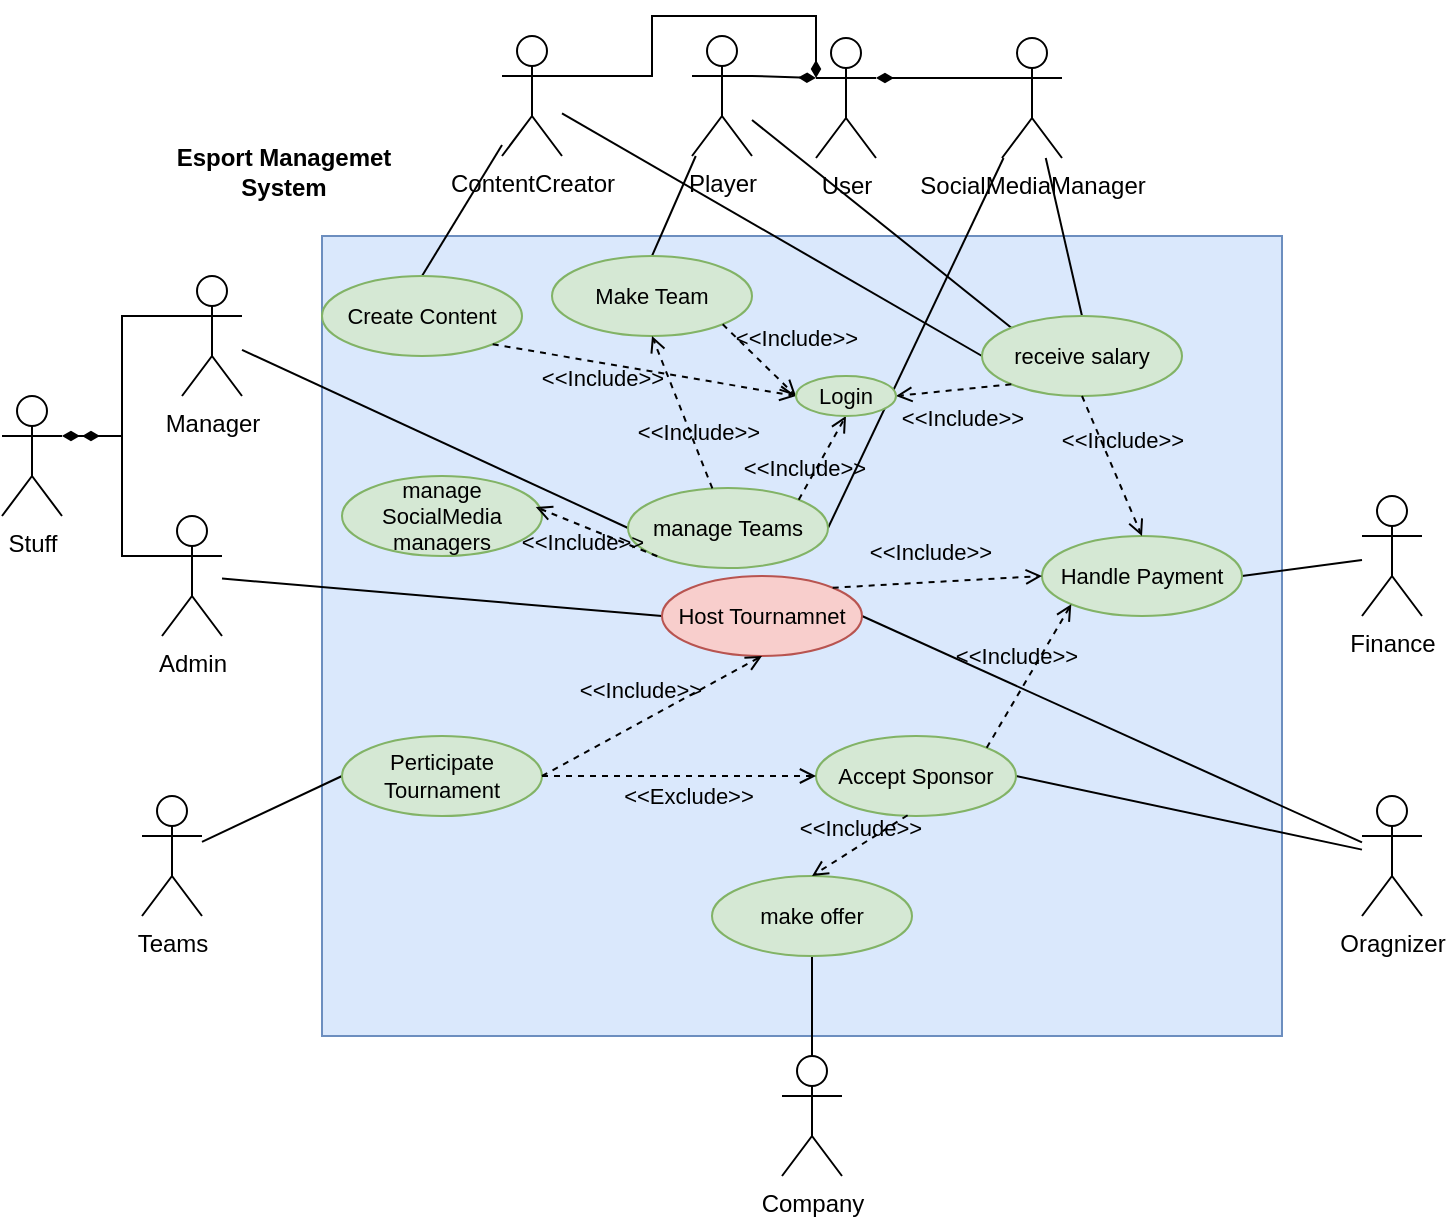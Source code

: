 <mxfile version="21.6.1" type="device" pages="2">
  <diagram name="Usecase" id="soYgZAD_qnOKSM2W1Pp1">
    <mxGraphModel dx="989" dy="610" grid="1" gridSize="10" guides="1" tooltips="1" connect="1" arrows="1" fold="1" page="1" pageScale="1" pageWidth="1900" pageHeight="1920" math="0" shadow="0">
      <root>
        <mxCell id="0" />
        <mxCell id="1" parent="0" />
        <mxCell id="vgEwxyoYL3BPUIXT6Yd2-20" value="" style="group;movable=0;resizable=0;rotatable=0;deletable=0;editable=0;locked=1;connectable=0;" vertex="1" connectable="0" parent="1">
          <mxGeometry x="250" y="160" width="480" height="400" as="geometry" />
        </mxCell>
        <mxCell id="vgEwxyoYL3BPUIXT6Yd2-18" value="" style="rounded=0;whiteSpace=wrap;html=1;fillColor=#dae8fc;strokeColor=#6c8ebf;" vertex="1" parent="vgEwxyoYL3BPUIXT6Yd2-20">
          <mxGeometry width="480" height="400" as="geometry" />
        </mxCell>
        <mxCell id="vgEwxyoYL3BPUIXT6Yd2-19" value="&lt;b&gt;Esport Managemet System&lt;/b&gt;" style="text;html=1;strokeColor=none;fillColor=none;align=center;verticalAlign=middle;whiteSpace=wrap;rounded=0;" vertex="1" parent="vgEwxyoYL3BPUIXT6Yd2-20">
          <mxGeometry x="-89" y="-47" width="140" height="30" as="geometry" />
        </mxCell>
        <mxCell id="vgEwxyoYL3BPUIXT6Yd2-23" style="rounded=0;orthogonalLoop=1;jettySize=auto;html=1;exitX=0;exitY=0.333;exitDx=0;exitDy=0;exitPerimeter=0;endArrow=diamondThin;endFill=1;edgeStyle=elbowEdgeStyle;" edge="1" parent="1" source="vgEwxyoYL3BPUIXT6Yd2-1">
          <mxGeometry relative="1" as="geometry">
            <mxPoint x="130" y="260" as="targetPoint" />
            <Array as="points" />
          </mxGeometry>
        </mxCell>
        <mxCell id="vgEwxyoYL3BPUIXT6Yd2-54" style="edgeStyle=none;shape=connector;rounded=0;orthogonalLoop=1;jettySize=auto;html=1;entryX=0;entryY=0.5;entryDx=0;entryDy=0;labelBackgroundColor=default;strokeColor=default;fontFamily=Helvetica;fontSize=11;fontColor=default;endArrow=none;endFill=0;" edge="1" parent="1" source="vgEwxyoYL3BPUIXT6Yd2-1" target="vgEwxyoYL3BPUIXT6Yd2-53">
          <mxGeometry relative="1" as="geometry">
            <mxPoint x="210" y="340" as="sourcePoint" />
          </mxGeometry>
        </mxCell>
        <mxCell id="vgEwxyoYL3BPUIXT6Yd2-1" value="Admin&lt;br&gt;" style="shape=umlActor;verticalLabelPosition=bottom;verticalAlign=top;html=1;outlineConnect=0;" vertex="1" parent="1">
          <mxGeometry x="170" y="300" width="30" height="60" as="geometry" />
        </mxCell>
        <mxCell id="vgEwxyoYL3BPUIXT6Yd2-24" style="rounded=0;orthogonalLoop=1;jettySize=auto;html=1;exitX=0;exitY=0.333;exitDx=0;exitDy=0;exitPerimeter=0;endArrow=diamondThin;endFill=1;edgeStyle=elbowEdgeStyle;entryX=1;entryY=0.333;entryDx=0;entryDy=0;entryPerimeter=0;" edge="1" parent="1" source="vgEwxyoYL3BPUIXT6Yd2-4" target="vgEwxyoYL3BPUIXT6Yd2-21">
          <mxGeometry relative="1" as="geometry">
            <mxPoint x="160" y="110" as="targetPoint" />
          </mxGeometry>
        </mxCell>
        <mxCell id="vgEwxyoYL3BPUIXT6Yd2-44" style="shape=connector;rounded=0;orthogonalLoop=1;jettySize=auto;html=1;entryX=0;entryY=0.5;entryDx=0;entryDy=0;labelBackgroundColor=default;strokeColor=default;fontFamily=Helvetica;fontSize=11;fontColor=default;endArrow=none;endFill=0;" edge="1" parent="1" source="vgEwxyoYL3BPUIXT6Yd2-4" target="vgEwxyoYL3BPUIXT6Yd2-43">
          <mxGeometry relative="1" as="geometry" />
        </mxCell>
        <mxCell id="vgEwxyoYL3BPUIXT6Yd2-4" value="Manager" style="shape=umlActor;verticalLabelPosition=bottom;verticalAlign=top;html=1;outlineConnect=0;" vertex="1" parent="1">
          <mxGeometry x="180" y="180" width="30" height="60" as="geometry" />
        </mxCell>
        <mxCell id="vgEwxyoYL3BPUIXT6Yd2-68" style="edgeStyle=none;shape=connector;rounded=0;orthogonalLoop=1;jettySize=auto;html=1;entryX=1;entryY=0.5;entryDx=0;entryDy=0;labelBackgroundColor=default;strokeColor=default;fontFamily=Helvetica;fontSize=11;fontColor=default;endArrow=none;endFill=0;" edge="1" parent="1" source="vgEwxyoYL3BPUIXT6Yd2-6" target="vgEwxyoYL3BPUIXT6Yd2-67">
          <mxGeometry relative="1" as="geometry" />
        </mxCell>
        <mxCell id="vgEwxyoYL3BPUIXT6Yd2-6" value="Finance" style="shape=umlActor;verticalLabelPosition=bottom;verticalAlign=top;html=1;outlineConnect=0;" vertex="1" parent="1">
          <mxGeometry x="770" y="290" width="30" height="60" as="geometry" />
        </mxCell>
        <mxCell id="vgEwxyoYL3BPUIXT6Yd2-55" style="edgeStyle=none;shape=connector;rounded=0;orthogonalLoop=1;jettySize=auto;html=1;entryX=1;entryY=0.5;entryDx=0;entryDy=0;labelBackgroundColor=default;strokeColor=default;fontFamily=Helvetica;fontSize=11;fontColor=default;endArrow=none;endFill=0;" edge="1" parent="1" source="vgEwxyoYL3BPUIXT6Yd2-9" target="vgEwxyoYL3BPUIXT6Yd2-53">
          <mxGeometry relative="1" as="geometry" />
        </mxCell>
        <mxCell id="vgEwxyoYL3BPUIXT6Yd2-9" value="Oragnizer" style="shape=umlActor;verticalLabelPosition=bottom;verticalAlign=top;html=1;outlineConnect=0;" vertex="1" parent="1">
          <mxGeometry x="770" y="440" width="30" height="60" as="geometry" />
        </mxCell>
        <mxCell id="vgEwxyoYL3BPUIXT6Yd2-61" style="edgeStyle=none;shape=connector;rounded=0;orthogonalLoop=1;jettySize=auto;html=1;entryX=0.5;entryY=1;entryDx=0;entryDy=0;labelBackgroundColor=default;strokeColor=default;fontFamily=Helvetica;fontSize=11;fontColor=default;endArrow=none;endFill=0;" edge="1" parent="1" source="vgEwxyoYL3BPUIXT6Yd2-11" target="vgEwxyoYL3BPUIXT6Yd2-40">
          <mxGeometry relative="1" as="geometry" />
        </mxCell>
        <mxCell id="vgEwxyoYL3BPUIXT6Yd2-11" value="Company" style="shape=umlActor;verticalLabelPosition=bottom;verticalAlign=top;html=1;outlineConnect=0;" vertex="1" parent="1">
          <mxGeometry x="480" y="570" width="30" height="60" as="geometry" />
        </mxCell>
        <mxCell id="vgEwxyoYL3BPUIXT6Yd2-52" style="edgeStyle=none;shape=connector;rounded=0;orthogonalLoop=1;jettySize=auto;html=1;entryX=0;entryY=0.5;entryDx=0;entryDy=0;labelBackgroundColor=default;strokeColor=default;fontFamily=Helvetica;fontSize=11;fontColor=default;endArrow=none;endFill=0;" edge="1" parent="1" source="vgEwxyoYL3BPUIXT6Yd2-12" target="vgEwxyoYL3BPUIXT6Yd2-38">
          <mxGeometry relative="1" as="geometry" />
        </mxCell>
        <mxCell id="vgEwxyoYL3BPUIXT6Yd2-12" value="Teams" style="shape=umlActor;verticalLabelPosition=bottom;verticalAlign=top;html=1;outlineConnect=0;" vertex="1" parent="1">
          <mxGeometry x="160" y="440" width="30" height="60" as="geometry" />
        </mxCell>
        <mxCell id="vgEwxyoYL3BPUIXT6Yd2-33" style="edgeStyle=orthogonalEdgeStyle;shape=connector;rounded=0;orthogonalLoop=1;jettySize=auto;html=1;exitX=1;exitY=0.333;exitDx=0;exitDy=0;exitPerimeter=0;entryX=0;entryY=0.333;entryDx=0;entryDy=0;entryPerimeter=0;labelBackgroundColor=default;strokeColor=default;fontFamily=Helvetica;fontSize=11;fontColor=default;endArrow=diamondThin;endFill=1;" edge="1" parent="1" target="vgEwxyoYL3BPUIXT6Yd2-26">
          <mxGeometry relative="1" as="geometry">
            <mxPoint x="365" y="80" as="sourcePoint" />
            <mxPoint x="492" y="-20" as="targetPoint" />
            <Array as="points">
              <mxPoint x="415" y="80" />
              <mxPoint x="415" y="50" />
              <mxPoint x="497" y="50" />
            </Array>
          </mxGeometry>
        </mxCell>
        <mxCell id="vgEwxyoYL3BPUIXT6Yd2-47" style="edgeStyle=none;shape=connector;rounded=0;orthogonalLoop=1;jettySize=auto;html=1;entryX=0.5;entryY=0;entryDx=0;entryDy=0;labelBackgroundColor=default;strokeColor=default;fontFamily=Helvetica;fontSize=11;fontColor=default;endArrow=none;endFill=0;" edge="1" parent="1" source="vgEwxyoYL3BPUIXT6Yd2-15" target="vgEwxyoYL3BPUIXT6Yd2-41">
          <mxGeometry relative="1" as="geometry" />
        </mxCell>
        <mxCell id="vgEwxyoYL3BPUIXT6Yd2-74" style="edgeStyle=none;shape=connector;rounded=0;orthogonalLoop=1;jettySize=auto;html=1;entryX=0;entryY=0.5;entryDx=0;entryDy=0;labelBackgroundColor=default;strokeColor=default;fontFamily=Helvetica;fontSize=11;fontColor=default;endArrow=none;endFill=0;" edge="1" parent="1" source="vgEwxyoYL3BPUIXT6Yd2-15" target="vgEwxyoYL3BPUIXT6Yd2-71">
          <mxGeometry relative="1" as="geometry" />
        </mxCell>
        <mxCell id="vgEwxyoYL3BPUIXT6Yd2-15" value="ContentCreator" style="shape=umlActor;verticalLabelPosition=bottom;verticalAlign=top;html=1;outlineConnect=0;" vertex="1" parent="1">
          <mxGeometry x="340" y="60" width="30" height="60" as="geometry" />
        </mxCell>
        <mxCell id="vgEwxyoYL3BPUIXT6Yd2-32" style="edgeStyle=orthogonalEdgeStyle;shape=connector;rounded=0;orthogonalLoop=1;jettySize=auto;html=1;exitX=0;exitY=0.333;exitDx=0;exitDy=0;exitPerimeter=0;entryX=1;entryY=0.333;entryDx=0;entryDy=0;entryPerimeter=0;labelBackgroundColor=default;strokeColor=default;fontFamily=Helvetica;fontSize=11;fontColor=default;endArrow=diamondThin;endFill=1;" edge="1" parent="1" source="vgEwxyoYL3BPUIXT6Yd2-17" target="vgEwxyoYL3BPUIXT6Yd2-26">
          <mxGeometry relative="1" as="geometry" />
        </mxCell>
        <mxCell id="vgEwxyoYL3BPUIXT6Yd2-72" style="edgeStyle=none;shape=connector;rounded=0;orthogonalLoop=1;jettySize=auto;html=1;entryX=0.5;entryY=0;entryDx=0;entryDy=0;labelBackgroundColor=default;strokeColor=default;fontFamily=Helvetica;fontSize=11;fontColor=default;endArrow=none;endFill=0;" edge="1" parent="1" source="vgEwxyoYL3BPUIXT6Yd2-17" target="vgEwxyoYL3BPUIXT6Yd2-71">
          <mxGeometry relative="1" as="geometry" />
        </mxCell>
        <mxCell id="vgEwxyoYL3BPUIXT6Yd2-17" value="SocialMediaManager" style="shape=umlActor;verticalLabelPosition=bottom;verticalAlign=top;html=1;outlineConnect=0;" vertex="1" parent="1">
          <mxGeometry x="590" y="61" width="30" height="60" as="geometry" />
        </mxCell>
        <mxCell id="vgEwxyoYL3BPUIXT6Yd2-21" value="Stuff" style="shape=umlActor;verticalLabelPosition=bottom;verticalAlign=top;html=1;outlineConnect=0;" vertex="1" parent="1">
          <mxGeometry x="90" y="240" width="30" height="60" as="geometry" />
        </mxCell>
        <mxCell id="vgEwxyoYL3BPUIXT6Yd2-46" style="edgeStyle=none;shape=connector;rounded=0;orthogonalLoop=1;jettySize=auto;html=1;exitX=1;exitY=0.333;exitDx=0;exitDy=0;exitPerimeter=0;entryX=0;entryY=0.333;entryDx=0;entryDy=0;entryPerimeter=0;labelBackgroundColor=default;strokeColor=default;fontFamily=Helvetica;fontSize=11;fontColor=default;endArrow=diamondThin;endFill=1;" edge="1" parent="1" source="vgEwxyoYL3BPUIXT6Yd2-25" target="vgEwxyoYL3BPUIXT6Yd2-26">
          <mxGeometry relative="1" as="geometry" />
        </mxCell>
        <mxCell id="vgEwxyoYL3BPUIXT6Yd2-49" style="edgeStyle=none;shape=connector;rounded=0;orthogonalLoop=1;jettySize=auto;html=1;entryX=0.5;entryY=0;entryDx=0;entryDy=0;labelBackgroundColor=default;strokeColor=default;fontFamily=Helvetica;fontSize=11;fontColor=default;endArrow=none;endFill=0;" edge="1" parent="1" source="vgEwxyoYL3BPUIXT6Yd2-25" target="vgEwxyoYL3BPUIXT6Yd2-37">
          <mxGeometry relative="1" as="geometry" />
        </mxCell>
        <mxCell id="vgEwxyoYL3BPUIXT6Yd2-73" style="edgeStyle=none;shape=connector;rounded=0;orthogonalLoop=1;jettySize=auto;html=1;entryX=0;entryY=0;entryDx=0;entryDy=0;labelBackgroundColor=default;strokeColor=default;fontFamily=Helvetica;fontSize=11;fontColor=default;endArrow=none;endFill=0;" edge="1" parent="1" source="vgEwxyoYL3BPUIXT6Yd2-25" target="vgEwxyoYL3BPUIXT6Yd2-71">
          <mxGeometry relative="1" as="geometry" />
        </mxCell>
        <mxCell id="vgEwxyoYL3BPUIXT6Yd2-25" value="Player" style="shape=umlActor;verticalLabelPosition=bottom;verticalAlign=top;html=1;outlineConnect=0;" vertex="1" parent="1">
          <mxGeometry x="435" y="60" width="30" height="60" as="geometry" />
        </mxCell>
        <mxCell id="vgEwxyoYL3BPUIXT6Yd2-26" value="User" style="shape=umlActor;verticalLabelPosition=bottom;verticalAlign=top;html=1;outlineConnect=0;" vertex="1" parent="1">
          <mxGeometry x="497" y="61" width="30" height="60" as="geometry" />
        </mxCell>
        <mxCell id="vgEwxyoYL3BPUIXT6Yd2-37" value="Make Team" style="ellipse;whiteSpace=wrap;html=1;fontFamily=Helvetica;fontSize=11;fillColor=#d5e8d4;strokeColor=#82b366;" vertex="1" parent="1">
          <mxGeometry x="365" y="170" width="100" height="40" as="geometry" />
        </mxCell>
        <mxCell id="vgEwxyoYL3BPUIXT6Yd2-38" value="Perticipate Tournament" style="ellipse;whiteSpace=wrap;html=1;fontFamily=Helvetica;fontSize=11;fillColor=#d5e8d4;strokeColor=#82b366;" vertex="1" parent="1">
          <mxGeometry x="260" y="410" width="100" height="40" as="geometry" />
        </mxCell>
        <mxCell id="vgEwxyoYL3BPUIXT6Yd2-60" style="edgeStyle=none;shape=connector;rounded=0;orthogonalLoop=1;jettySize=auto;html=1;exitX=1;exitY=0.5;exitDx=0;exitDy=0;labelBackgroundColor=default;strokeColor=default;fontFamily=Helvetica;fontSize=11;fontColor=default;endArrow=none;endFill=0;" edge="1" parent="1" source="vgEwxyoYL3BPUIXT6Yd2-39" target="vgEwxyoYL3BPUIXT6Yd2-9">
          <mxGeometry relative="1" as="geometry">
            <mxPoint x="770.0" y="470" as="targetPoint" />
            <mxPoint x="597.0" y="440" as="sourcePoint" />
          </mxGeometry>
        </mxCell>
        <mxCell id="vgEwxyoYL3BPUIXT6Yd2-39" value="Accept Sponsor" style="ellipse;whiteSpace=wrap;html=1;fontFamily=Helvetica;fontSize=11;fillColor=#d5e8d4;strokeColor=#82b366;" vertex="1" parent="1">
          <mxGeometry x="497" y="410" width="100" height="40" as="geometry" />
        </mxCell>
        <mxCell id="vgEwxyoYL3BPUIXT6Yd2-40" value="make offer" style="ellipse;whiteSpace=wrap;html=1;fontFamily=Helvetica;fontSize=11;fillColor=#d5e8d4;strokeColor=#82b366;" vertex="1" parent="1">
          <mxGeometry x="445" y="480" width="100" height="40" as="geometry" />
        </mxCell>
        <mxCell id="vgEwxyoYL3BPUIXT6Yd2-64" style="edgeStyle=none;shape=connector;rounded=0;orthogonalLoop=1;jettySize=auto;html=1;exitX=1;exitY=0.5;exitDx=0;exitDy=0;labelBackgroundColor=default;strokeColor=default;fontFamily=Helvetica;fontSize=11;fontColor=default;endArrow=none;endFill=0;" edge="1" parent="1" source="vgEwxyoYL3BPUIXT6Yd2-43" target="vgEwxyoYL3BPUIXT6Yd2-17">
          <mxGeometry relative="1" as="geometry" />
        </mxCell>
        <mxCell id="vgEwxyoYL3BPUIXT6Yd2-43" value="manage Teams" style="ellipse;whiteSpace=wrap;html=1;fontFamily=Helvetica;fontSize=11;fillColor=#d5e8d4;strokeColor=#82b366;" vertex="1" parent="1">
          <mxGeometry x="403" y="286" width="100" height="40" as="geometry" />
        </mxCell>
        <mxCell id="vgEwxyoYL3BPUIXT6Yd2-41" value="Create Content" style="ellipse;whiteSpace=wrap;html=1;fontFamily=Helvetica;fontSize=11;fillColor=#d5e8d4;strokeColor=#82b366;" vertex="1" parent="1">
          <mxGeometry x="250" y="180" width="100" height="40" as="geometry" />
        </mxCell>
        <mxCell id="vgEwxyoYL3BPUIXT6Yd2-50" value="&amp;lt;&amp;lt;Include&amp;gt;&amp;gt;" style="endArrow=open;html=1;rounded=0;align=center;verticalAlign=bottom;dashed=1;endFill=0;labelBackgroundColor=none;strokeColor=default;fontFamily=Helvetica;fontSize=11;fontColor=default;shape=connector;entryX=0.5;entryY=1;entryDx=0;entryDy=0;" edge="1" parent="1" source="vgEwxyoYL3BPUIXT6Yd2-43" target="vgEwxyoYL3BPUIXT6Yd2-37">
          <mxGeometry x="-0.5" relative="1" as="geometry">
            <mxPoint x="410" y="310" as="sourcePoint" />
            <mxPoint x="570" y="310" as="targetPoint" />
            <mxPoint as="offset" />
          </mxGeometry>
        </mxCell>
        <mxCell id="vgEwxyoYL3BPUIXT6Yd2-53" value="Host Tournamnet" style="ellipse;whiteSpace=wrap;html=1;fontFamily=Helvetica;fontSize=11;fillColor=#f8cecc;strokeColor=#b85450;" vertex="1" parent="1">
          <mxGeometry x="420" y="330" width="100" height="40" as="geometry" />
        </mxCell>
        <mxCell id="vgEwxyoYL3BPUIXT6Yd2-56" value="&amp;lt;&amp;lt;Include&amp;gt;&amp;gt;" style="endArrow=open;html=1;rounded=0;align=center;verticalAlign=bottom;dashed=1;endFill=0;labelBackgroundColor=none;strokeColor=default;fontFamily=Helvetica;fontSize=11;fontColor=default;shape=connector;exitX=1;exitY=0.5;exitDx=0;exitDy=0;entryX=0.5;entryY=1;entryDx=0;entryDy=0;" edge="1" parent="1" source="vgEwxyoYL3BPUIXT6Yd2-38" target="vgEwxyoYL3BPUIXT6Yd2-53">
          <mxGeometry x="-0.051" y="6" relative="1" as="geometry">
            <mxPoint x="430" y="470" as="sourcePoint" />
            <mxPoint x="510" y="400" as="targetPoint" />
            <mxPoint as="offset" />
          </mxGeometry>
        </mxCell>
        <mxCell id="vgEwxyoYL3BPUIXT6Yd2-58" value="&amp;lt;&amp;lt;Exclude&amp;gt;&amp;gt;" style="endArrow=open;html=1;rounded=0;align=center;verticalAlign=bottom;dashed=1;endFill=0;labelBackgroundColor=none;strokeColor=default;fontFamily=Helvetica;fontSize=11;fontColor=default;shape=connector;exitX=1;exitY=0.5;exitDx=0;exitDy=0;entryX=0;entryY=0.5;entryDx=0;entryDy=0;" edge="1" parent="1" source="vgEwxyoYL3BPUIXT6Yd2-38" target="vgEwxyoYL3BPUIXT6Yd2-39">
          <mxGeometry x="0.056" y="-19" relative="1" as="geometry">
            <mxPoint x="370" y="460" as="sourcePoint" />
            <mxPoint x="470" y="410" as="targetPoint" />
            <mxPoint as="offset" />
          </mxGeometry>
        </mxCell>
        <mxCell id="vgEwxyoYL3BPUIXT6Yd2-63" value="&amp;lt;&amp;lt;Include&amp;gt;&amp;gt;" style="endArrow=open;html=1;rounded=0;align=center;verticalAlign=bottom;dashed=1;endFill=0;labelBackgroundColor=none;strokeColor=default;fontFamily=Helvetica;fontSize=11;fontColor=default;shape=connector;exitX=0.458;exitY=0.991;exitDx=0;exitDy=0;entryX=0.5;entryY=0;entryDx=0;entryDy=0;exitPerimeter=0;" edge="1" parent="1" source="vgEwxyoYL3BPUIXT6Yd2-39" target="vgEwxyoYL3BPUIXT6Yd2-40">
          <mxGeometry x="0.009" relative="1" as="geometry">
            <mxPoint x="479.77" y="474" as="sourcePoint" />
            <mxPoint x="574.77" y="450" as="targetPoint" />
            <mxPoint as="offset" />
          </mxGeometry>
        </mxCell>
        <mxCell id="vgEwxyoYL3BPUIXT6Yd2-65" value="manage SocialMedia managers" style="ellipse;whiteSpace=wrap;html=1;fontFamily=Helvetica;fontSize=11;fillColor=#d5e8d4;strokeColor=#82b366;" vertex="1" parent="1">
          <mxGeometry x="260" y="280" width="100" height="40" as="geometry" />
        </mxCell>
        <mxCell id="vgEwxyoYL3BPUIXT6Yd2-66" value="&amp;lt;&amp;lt;Include&amp;gt;&amp;gt;" style="endArrow=open;html=1;rounded=0;align=center;verticalAlign=bottom;dashed=1;endFill=0;labelBackgroundColor=none;strokeColor=default;fontFamily=Helvetica;fontSize=11;fontColor=default;shape=connector;entryX=0.969;entryY=0.388;entryDx=0;entryDy=0;entryPerimeter=0;exitX=0;exitY=1;exitDx=0;exitDy=0;" edge="1" parent="1" source="vgEwxyoYL3BPUIXT6Yd2-43" target="vgEwxyoYL3BPUIXT6Yd2-65">
          <mxGeometry x="0.053" y="16" relative="1" as="geometry">
            <mxPoint x="560" y="280" as="sourcePoint" />
            <mxPoint x="560" y="240" as="targetPoint" />
            <mxPoint as="offset" />
          </mxGeometry>
        </mxCell>
        <mxCell id="vgEwxyoYL3BPUIXT6Yd2-67" value="Handle Payment" style="ellipse;whiteSpace=wrap;html=1;fontFamily=Helvetica;fontSize=11;fillColor=#d5e8d4;strokeColor=#82b366;" vertex="1" parent="1">
          <mxGeometry x="610" y="310" width="100" height="40" as="geometry" />
        </mxCell>
        <mxCell id="vgEwxyoYL3BPUIXT6Yd2-69" value="&amp;lt;&amp;lt;Include&amp;gt;&amp;gt;" style="endArrow=open;html=1;rounded=0;align=center;verticalAlign=bottom;dashed=1;endFill=0;labelBackgroundColor=none;strokeColor=default;fontFamily=Helvetica;fontSize=11;fontColor=default;shape=connector;exitX=1;exitY=0;exitDx=0;exitDy=0;entryX=0;entryY=0.5;entryDx=0;entryDy=0;" edge="1" parent="1" source="vgEwxyoYL3BPUIXT6Yd2-53" target="vgEwxyoYL3BPUIXT6Yd2-67">
          <mxGeometry x="-0.051" y="6" relative="1" as="geometry">
            <mxPoint x="520" y="330" as="sourcePoint" />
            <mxPoint x="670" y="300" as="targetPoint" />
            <mxPoint as="offset" />
          </mxGeometry>
        </mxCell>
        <mxCell id="vgEwxyoYL3BPUIXT6Yd2-70" value="&amp;lt;&amp;lt;Include&amp;gt;&amp;gt;" style="endArrow=open;html=1;rounded=0;align=center;verticalAlign=bottom;dashed=1;endFill=0;labelBackgroundColor=none;strokeColor=default;fontFamily=Helvetica;fontSize=11;fontColor=default;shape=connector;exitX=1;exitY=0;exitDx=0;exitDy=0;entryX=0;entryY=1;entryDx=0;entryDy=0;" edge="1" parent="1" source="vgEwxyoYL3BPUIXT6Yd2-39" target="vgEwxyoYL3BPUIXT6Yd2-67">
          <mxGeometry x="-0.051" y="6" relative="1" as="geometry">
            <mxPoint x="569.77" y="368.1" as="sourcePoint" />
            <mxPoint x="654.77" y="292.1" as="targetPoint" />
            <mxPoint as="offset" />
          </mxGeometry>
        </mxCell>
        <mxCell id="vgEwxyoYL3BPUIXT6Yd2-71" value="receive salary" style="ellipse;whiteSpace=wrap;html=1;fontFamily=Helvetica;fontSize=11;fillColor=#d5e8d4;strokeColor=#82b366;" vertex="1" parent="1">
          <mxGeometry x="580" y="200" width="100" height="40" as="geometry" />
        </mxCell>
        <mxCell id="vgEwxyoYL3BPUIXT6Yd2-75" value="&amp;lt;&amp;lt;Include&amp;gt;&amp;gt;" style="endArrow=open;html=1;rounded=0;align=center;verticalAlign=bottom;dashed=1;endFill=0;labelBackgroundColor=none;strokeColor=default;fontFamily=Helvetica;fontSize=11;fontColor=default;shape=connector;exitX=0.5;exitY=1;exitDx=0;exitDy=0;entryX=0.5;entryY=0;entryDx=0;entryDy=0;" edge="1" parent="1" source="vgEwxyoYL3BPUIXT6Yd2-71" target="vgEwxyoYL3BPUIXT6Yd2-67">
          <mxGeometry x="-0.051" y="6" relative="1" as="geometry">
            <mxPoint x="535" y="286" as="sourcePoint" />
            <mxPoint x="620" y="210" as="targetPoint" />
            <mxPoint as="offset" />
          </mxGeometry>
        </mxCell>
        <mxCell id="vgEwxyoYL3BPUIXT6Yd2-76" value="&amp;lt;&amp;lt;Include&amp;gt;&amp;gt;" style="endArrow=open;html=1;rounded=0;align=center;verticalAlign=bottom;dashed=1;endFill=0;labelBackgroundColor=none;strokeColor=default;fontFamily=Helvetica;fontSize=11;fontColor=default;shape=connector;exitX=1;exitY=1;exitDx=0;exitDy=0;entryX=0;entryY=0.5;entryDx=0;entryDy=0;" edge="1" parent="1" source="vgEwxyoYL3BPUIXT6Yd2-41" target="vgEwxyoYL3BPUIXT6Yd2-34">
          <mxGeometry x="-0.242" y="-16" relative="1" as="geometry">
            <mxPoint x="850" y="290" as="sourcePoint" />
            <mxPoint x="840" y="330" as="targetPoint" />
            <mxPoint as="offset" />
          </mxGeometry>
        </mxCell>
        <mxCell id="vgEwxyoYL3BPUIXT6Yd2-77" value="&amp;lt;&amp;lt;Include&amp;gt;&amp;gt;" style="endArrow=open;html=1;rounded=0;align=center;verticalAlign=bottom;dashed=1;endFill=0;labelBackgroundColor=none;strokeColor=default;fontFamily=Helvetica;fontSize=11;fontColor=default;shape=connector;exitX=1;exitY=1;exitDx=0;exitDy=0;entryX=0;entryY=0.5;entryDx=0;entryDy=0;" edge="1" parent="1" source="vgEwxyoYL3BPUIXT6Yd2-37" target="vgEwxyoYL3BPUIXT6Yd2-34">
          <mxGeometry x="0.456" y="14" relative="1" as="geometry">
            <mxPoint x="850" y="300" as="sourcePoint" />
            <mxPoint x="840" y="340" as="targetPoint" />
            <mxPoint as="offset" />
          </mxGeometry>
        </mxCell>
        <mxCell id="vgEwxyoYL3BPUIXT6Yd2-79" value="&amp;lt;&amp;lt;Include&amp;gt;&amp;gt;" style="endArrow=open;html=1;rounded=0;align=center;verticalAlign=bottom;dashed=1;endFill=0;labelBackgroundColor=none;strokeColor=default;fontFamily=Helvetica;fontSize=11;fontColor=default;shape=connector;exitX=1;exitY=0;exitDx=0;exitDy=0;entryX=0.5;entryY=1;entryDx=0;entryDy=0;" edge="1" parent="1" source="vgEwxyoYL3BPUIXT6Yd2-43" target="vgEwxyoYL3BPUIXT6Yd2-34">
          <mxGeometry x="-0.687" y="1" relative="1" as="geometry">
            <mxPoint x="493.38" y="254" as="sourcePoint" />
            <mxPoint x="530.38" y="290" as="targetPoint" />
            <mxPoint as="offset" />
          </mxGeometry>
        </mxCell>
        <mxCell id="vgEwxyoYL3BPUIXT6Yd2-80" value="&amp;lt;&amp;lt;Include&amp;gt;&amp;gt;" style="endArrow=open;html=1;rounded=0;align=center;verticalAlign=bottom;dashed=1;endFill=0;labelBackgroundColor=none;strokeColor=default;fontFamily=Helvetica;fontSize=11;fontColor=default;shape=connector;exitX=0;exitY=1;exitDx=0;exitDy=0;entryX=1;entryY=0.5;entryDx=0;entryDy=0;" edge="1" parent="1" source="vgEwxyoYL3BPUIXT6Yd2-71" target="vgEwxyoYL3BPUIXT6Yd2-34">
          <mxGeometry x="-0.062" y="23" relative="1" as="geometry">
            <mxPoint x="569.77" y="286" as="sourcePoint" />
            <mxPoint x="576.77" y="250" as="targetPoint" />
            <mxPoint as="offset" />
          </mxGeometry>
        </mxCell>
        <mxCell id="vgEwxyoYL3BPUIXT6Yd2-34" value="Login" style="ellipse;whiteSpace=wrap;html=1;fontFamily=Helvetica;fontSize=11;fillColor=#d5e8d4;strokeColor=#82b366;" vertex="1" parent="1">
          <mxGeometry x="487" y="230" width="50" height="20" as="geometry" />
        </mxCell>
      </root>
    </mxGraphModel>
  </diagram>
  <diagram id="LCm5-VEPI5EHvVQU6VOL" name="Activity-Host">
    <mxGraphModel dx="1195" dy="737" grid="1" gridSize="10" guides="1" tooltips="1" connect="1" arrows="1" fold="1" page="1" pageScale="1" pageWidth="1900" pageHeight="1920" math="0" shadow="0">
      <root>
        <mxCell id="0" />
        <mxCell id="1" parent="0" />
        <mxCell id="Xey0vtTrbjJEbhx51ovU-10" value="Activity-Host-Tournament" style="swimlane;html=1;childLayout=stackLayout;resizeParent=1;resizeParentMax=0;startSize=20;whiteSpace=wrap;fontFamily=Helvetica;fontSize=11;fontColor=default;" vertex="1" parent="1">
          <mxGeometry x="460" y="320" width="870" height="660" as="geometry" />
        </mxCell>
        <mxCell id="Xey0vtTrbjJEbhx51ovU-11" value="Player" style="swimlane;html=1;startSize=20;fontFamily=Helvetica;fontSize=11;fontColor=default;" vertex="1" parent="Xey0vtTrbjJEbhx51ovU-10">
          <mxGeometry y="20" width="280" height="640" as="geometry" />
        </mxCell>
        <mxCell id="Xey0vtTrbjJEbhx51ovU-19" value="" style="edgeStyle=none;shape=connector;rounded=0;orthogonalLoop=1;jettySize=auto;html=1;labelBackgroundColor=default;strokeColor=default;fontFamily=Helvetica;fontSize=11;fontColor=default;endArrow=classic;endFill=1;" edge="1" parent="Xey0vtTrbjJEbhx51ovU-11" source="Xey0vtTrbjJEbhx51ovU-17" target="Xey0vtTrbjJEbhx51ovU-18">
          <mxGeometry relative="1" as="geometry" />
        </mxCell>
        <mxCell id="Xey0vtTrbjJEbhx51ovU-17" value="" style="ellipse;fillColor=strokeColor;html=1;fontFamily=Helvetica;fontSize=11;fontColor=default;" vertex="1" parent="Xey0vtTrbjJEbhx51ovU-11">
          <mxGeometry x="52.5" y="30" width="20" height="20" as="geometry" />
        </mxCell>
        <mxCell id="Xey0vtTrbjJEbhx51ovU-23" style="edgeStyle=orthogonalEdgeStyle;shape=connector;rounded=0;orthogonalLoop=1;jettySize=auto;html=1;exitX=1;exitY=0.5;exitDx=0;exitDy=0;entryX=0.5;entryY=0;entryDx=0;entryDy=0;labelBackgroundColor=default;strokeColor=default;fontFamily=Helvetica;fontSize=11;fontColor=default;endArrow=classic;endFill=1;" edge="1" parent="Xey0vtTrbjJEbhx51ovU-11" source="Xey0vtTrbjJEbhx51ovU-18" target="Xey0vtTrbjJEbhx51ovU-21">
          <mxGeometry relative="1" as="geometry">
            <Array as="points">
              <mxPoint x="175" y="85" />
              <mxPoint x="175" y="100" />
              <mxPoint x="125" y="100" />
            </Array>
          </mxGeometry>
        </mxCell>
        <mxCell id="Xey0vtTrbjJEbhx51ovU-24" value="No Account" style="edgeLabel;html=1;align=center;verticalAlign=middle;resizable=0;points=[];fontSize=11;fontFamily=Helvetica;fontColor=default;" vertex="1" connectable="0" parent="Xey0vtTrbjJEbhx51ovU-23">
          <mxGeometry x="-0.279" relative="1" as="geometry">
            <mxPoint as="offset" />
          </mxGeometry>
        </mxCell>
        <mxCell id="Xey0vtTrbjJEbhx51ovU-18" value="Login" style="html=1;align=center;verticalAlign=top;rounded=1;absoluteArcSize=1;arcSize=10;dashed=0;whiteSpace=wrap;fontFamily=Helvetica;fontSize=11;fontColor=default;" vertex="1" parent="Xey0vtTrbjJEbhx51ovU-11">
          <mxGeometry x="15" y="70" width="95" height="30" as="geometry" />
        </mxCell>
        <mxCell id="Xey0vtTrbjJEbhx51ovU-20" value="Looking For Team" style="html=1;align=center;verticalAlign=top;rounded=1;absoluteArcSize=1;arcSize=10;dashed=0;whiteSpace=wrap;fontFamily=Helvetica;fontSize=11;fontColor=default;" vertex="1" parent="Xey0vtTrbjJEbhx51ovU-11">
          <mxGeometry x="15" y="160" width="85" height="40" as="geometry" />
        </mxCell>
        <mxCell id="Xey0vtTrbjJEbhx51ovU-40" style="edgeStyle=orthogonalEdgeStyle;shape=connector;rounded=0;orthogonalLoop=1;jettySize=auto;html=1;exitX=0;exitY=0.5;exitDx=0;exitDy=0;entryX=0.5;entryY=0;entryDx=0;entryDy=0;labelBackgroundColor=default;strokeColor=default;fontFamily=Helvetica;fontSize=11;fontColor=default;endArrow=classic;endFill=1;" edge="1" parent="Xey0vtTrbjJEbhx51ovU-11" source="Xey0vtTrbjJEbhx51ovU-21" target="Xey0vtTrbjJEbhx51ovU-20">
          <mxGeometry relative="1" as="geometry" />
        </mxCell>
        <mxCell id="Xey0vtTrbjJEbhx51ovU-41" style="edgeStyle=orthogonalEdgeStyle;shape=connector;rounded=0;orthogonalLoop=1;jettySize=auto;html=1;exitX=1;exitY=0.5;exitDx=0;exitDy=0;entryX=0.5;entryY=1;entryDx=0;entryDy=0;labelBackgroundColor=default;strokeColor=default;fontFamily=Helvetica;fontSize=11;fontColor=default;endArrow=classic;endFill=1;" edge="1" parent="Xey0vtTrbjJEbhx51ovU-11" source="Xey0vtTrbjJEbhx51ovU-21" target="Xey0vtTrbjJEbhx51ovU-37">
          <mxGeometry relative="1" as="geometry" />
        </mxCell>
        <mxCell id="Xey0vtTrbjJEbhx51ovU-21" value="" style="rhombus;fontFamily=Helvetica;fontSize=11;fontColor=default;" vertex="1" parent="Xey0vtTrbjJEbhx51ovU-11">
          <mxGeometry x="110" y="115" width="30" height="30" as="geometry" />
        </mxCell>
        <mxCell id="Xey0vtTrbjJEbhx51ovU-39" style="edgeStyle=orthogonalEdgeStyle;shape=connector;rounded=0;orthogonalLoop=1;jettySize=auto;html=1;entryX=0.75;entryY=0;entryDx=0;entryDy=0;labelBackgroundColor=default;strokeColor=default;fontFamily=Helvetica;fontSize=11;fontColor=default;endArrow=classic;endFill=1;exitX=0.5;exitY=0;exitDx=0;exitDy=0;" edge="1" parent="Xey0vtTrbjJEbhx51ovU-11" source="Xey0vtTrbjJEbhx51ovU-37" target="Xey0vtTrbjJEbhx51ovU-18">
          <mxGeometry relative="1" as="geometry" />
        </mxCell>
        <mxCell id="Xey0vtTrbjJEbhx51ovU-37" value="Register" style="html=1;align=center;verticalAlign=top;rounded=1;absoluteArcSize=1;arcSize=10;dashed=0;whiteSpace=wrap;fontFamily=Helvetica;fontSize=11;fontColor=default;" vertex="1" parent="Xey0vtTrbjJEbhx51ovU-11">
          <mxGeometry x="195" y="80" width="75" height="30" as="geometry" />
        </mxCell>
        <mxCell id="Xey0vtTrbjJEbhx51ovU-50" value="Preaper for&lt;br&gt;Tournament" style="html=1;align=center;verticalAlign=top;rounded=1;absoluteArcSize=1;arcSize=10;dashed=0;whiteSpace=wrap;fontFamily=Helvetica;fontSize=11;fontColor=default;" vertex="1" parent="Xey0vtTrbjJEbhx51ovU-11">
          <mxGeometry x="25" y="338.5" width="85" height="40" as="geometry" />
        </mxCell>
        <mxCell id="Xey0vtTrbjJEbhx51ovU-12" value="Team" style="swimlane;html=1;startSize=20;fontFamily=Helvetica;fontSize=11;fontColor=default;" vertex="1" parent="Xey0vtTrbjJEbhx51ovU-10">
          <mxGeometry x="280" y="20" width="260" height="640" as="geometry" />
        </mxCell>
        <mxCell id="Xey0vtTrbjJEbhx51ovU-63" style="edgeStyle=orthogonalEdgeStyle;shape=connector;rounded=0;orthogonalLoop=1;jettySize=auto;html=1;exitX=0.5;exitY=1;exitDx=0;exitDy=0;entryX=-0.043;entryY=0.483;entryDx=0;entryDy=0;entryPerimeter=0;labelBackgroundColor=default;strokeColor=default;fontFamily=Helvetica;fontSize=11;fontColor=default;endArrow=classic;endFill=1;" edge="1" parent="Xey0vtTrbjJEbhx51ovU-12" source="Xey0vtTrbjJEbhx51ovU-42" target="Xey0vtTrbjJEbhx51ovU-60">
          <mxGeometry relative="1" as="geometry" />
        </mxCell>
        <mxCell id="Xey0vtTrbjJEbhx51ovU-42" value="Accepted By a Team" style="html=1;align=center;verticalAlign=top;rounded=1;absoluteArcSize=1;arcSize=10;dashed=0;whiteSpace=wrap;fontFamily=Helvetica;fontSize=11;fontColor=default;" vertex="1" parent="Xey0vtTrbjJEbhx51ovU-12">
          <mxGeometry x="90" y="160" width="102.5" height="32" as="geometry" />
        </mxCell>
        <mxCell id="Xey0vtTrbjJEbhx51ovU-72" style="edgeStyle=orthogonalEdgeStyle;shape=connector;rounded=0;orthogonalLoop=1;jettySize=auto;html=1;exitX=0.5;exitY=1;exitDx=0;exitDy=0;entryX=-0.483;entryY=0.06;entryDx=0;entryDy=0;entryPerimeter=0;labelBackgroundColor=default;strokeColor=default;fontFamily=Helvetica;fontSize=11;fontColor=default;endArrow=classic;endFill=1;" edge="1" parent="Xey0vtTrbjJEbhx51ovU-12" source="Xey0vtTrbjJEbhx51ovU-44" target="Xey0vtTrbjJEbhx51ovU-68">
          <mxGeometry relative="1" as="geometry" />
        </mxCell>
        <mxCell id="Xey0vtTrbjJEbhx51ovU-44" value="Look For&amp;nbsp;&lt;br style=&quot;border-color: var(--border-color);&quot;&gt;Sponsor" style="html=1;align=center;verticalAlign=top;rounded=1;absoluteArcSize=1;arcSize=10;dashed=0;whiteSpace=wrap;fontFamily=Helvetica;fontSize=11;fontColor=default;" vertex="1" parent="Xey0vtTrbjJEbhx51ovU-12">
          <mxGeometry x="142.5" y="270" width="102.5" height="40" as="geometry" />
        </mxCell>
        <mxCell id="Xey0vtTrbjJEbhx51ovU-64" style="edgeStyle=orthogonalEdgeStyle;shape=connector;rounded=0;orthogonalLoop=1;jettySize=auto;html=1;entryX=0.5;entryY=0;entryDx=0;entryDy=0;labelBackgroundColor=default;strokeColor=default;fontFamily=Helvetica;fontSize=11;fontColor=default;endArrow=classic;endFill=1;" edge="1" parent="Xey0vtTrbjJEbhx51ovU-12" source="Xey0vtTrbjJEbhx51ovU-60" target="Xey0vtTrbjJEbhx51ovU-44">
          <mxGeometry relative="1" as="geometry" />
        </mxCell>
        <mxCell id="Xey0vtTrbjJEbhx51ovU-66" style="edgeStyle=orthogonalEdgeStyle;shape=connector;rounded=0;orthogonalLoop=1;jettySize=auto;html=1;entryX=0.5;entryY=0;entryDx=0;entryDy=0;labelBackgroundColor=default;strokeColor=default;fontFamily=Helvetica;fontSize=11;fontColor=default;endArrow=classic;endFill=1;" edge="1" parent="Xey0vtTrbjJEbhx51ovU-12" source="Xey0vtTrbjJEbhx51ovU-60" target="Xey0vtTrbjJEbhx51ovU-65">
          <mxGeometry relative="1" as="geometry" />
        </mxCell>
        <mxCell id="Xey0vtTrbjJEbhx51ovU-60" value="" style="html=1;points=[];perimeter=orthogonalPerimeter;fillColor=strokeColor;fontFamily=Helvetica;fontSize=11;fontColor=default;rotation=90;" vertex="1" parent="Xey0vtTrbjJEbhx51ovU-12">
          <mxGeometry x="137.5" y="147.5" width="5" height="145" as="geometry" />
        </mxCell>
        <mxCell id="Xey0vtTrbjJEbhx51ovU-70" style="edgeStyle=orthogonalEdgeStyle;shape=connector;rounded=0;orthogonalLoop=1;jettySize=auto;html=1;exitX=0.5;exitY=1;exitDx=0;exitDy=0;entryX=-0.621;entryY=0.921;entryDx=0;entryDy=0;entryPerimeter=0;labelBackgroundColor=default;strokeColor=default;fontFamily=Helvetica;fontSize=11;fontColor=default;endArrow=classic;endFill=1;" edge="1" parent="Xey0vtTrbjJEbhx51ovU-12" source="Xey0vtTrbjJEbhx51ovU-65" target="Xey0vtTrbjJEbhx51ovU-68">
          <mxGeometry relative="1" as="geometry" />
        </mxCell>
        <mxCell id="Xey0vtTrbjJEbhx51ovU-65" value="Sign Up for Tournament" style="html=1;align=center;verticalAlign=top;rounded=1;absoluteArcSize=1;arcSize=10;dashed=0;whiteSpace=wrap;fontFamily=Helvetica;fontSize=11;fontColor=default;" vertex="1" parent="Xey0vtTrbjJEbhx51ovU-12">
          <mxGeometry x="20" y="270" width="102.5" height="40" as="geometry" />
        </mxCell>
        <mxCell id="Xey0vtTrbjJEbhx51ovU-68" value="" style="html=1;points=[];perimeter=orthogonalPerimeter;fillColor=strokeColor;fontFamily=Helvetica;fontSize=11;fontColor=default;rotation=90;" vertex="1" parent="Xey0vtTrbjJEbhx51ovU-12">
          <mxGeometry x="127.5" y="270" width="5" height="145" as="geometry" />
        </mxCell>
        <mxCell id="Xey0vtTrbjJEbhx51ovU-83" style="edgeStyle=orthogonalEdgeStyle;shape=connector;rounded=0;orthogonalLoop=1;jettySize=auto;html=1;exitX=0.5;exitY=1;exitDx=0;exitDy=0;entryX=0.5;entryY=0;entryDx=0;entryDy=0;labelBackgroundColor=default;strokeColor=default;fontFamily=Helvetica;fontSize=11;fontColor=default;endArrow=classic;endFill=1;" edge="1" parent="Xey0vtTrbjJEbhx51ovU-12" source="Xey0vtTrbjJEbhx51ovU-77" target="Xey0vtTrbjJEbhx51ovU-82">
          <mxGeometry relative="1" as="geometry" />
        </mxCell>
        <mxCell id="Xey0vtTrbjJEbhx51ovU-77" value="Perticipate" style="html=1;align=center;verticalAlign=top;rounded=1;absoluteArcSize=1;arcSize=10;dashed=0;whiteSpace=wrap;fontFamily=Helvetica;fontSize=11;fontColor=default;" vertex="1" parent="Xey0vtTrbjJEbhx51ovU-12">
          <mxGeometry x="78.75" y="370" width="102.5" height="30" as="geometry" />
        </mxCell>
        <mxCell id="Xey0vtTrbjJEbhx51ovU-94" style="edgeStyle=orthogonalEdgeStyle;shape=connector;rounded=0;orthogonalLoop=1;jettySize=auto;html=1;entryX=0.5;entryY=0;entryDx=0;entryDy=0;labelBackgroundColor=default;strokeColor=default;fontFamily=Helvetica;fontSize=11;fontColor=default;endArrow=classic;endFill=1;" edge="1" parent="Xey0vtTrbjJEbhx51ovU-12" source="Xey0vtTrbjJEbhx51ovU-82" target="Xey0vtTrbjJEbhx51ovU-93">
          <mxGeometry relative="1" as="geometry" />
        </mxCell>
        <mxCell id="Xey0vtTrbjJEbhx51ovU-95" value="LOSE" style="edgeLabel;html=1;align=center;verticalAlign=middle;resizable=0;points=[];fontSize=11;fontFamily=Helvetica;fontColor=default;" vertex="1" connectable="0" parent="Xey0vtTrbjJEbhx51ovU-94">
          <mxGeometry x="0.424" relative="1" as="geometry">
            <mxPoint y="-6" as="offset" />
          </mxGeometry>
        </mxCell>
        <mxCell id="Xey0vtTrbjJEbhx51ovU-82" value="" style="rhombus;fontFamily=Helvetica;fontSize=11;fontColor=default;" vertex="1" parent="Xey0vtTrbjJEbhx51ovU-12">
          <mxGeometry x="115" y="435" width="30" height="30" as="geometry" />
        </mxCell>
        <mxCell id="Xey0vtTrbjJEbhx51ovU-93" value="Runner Up" style="html=1;align=center;verticalAlign=top;rounded=1;absoluteArcSize=1;arcSize=10;dashed=0;whiteSpace=wrap;fontFamily=Helvetica;fontSize=11;fontColor=default;" vertex="1" parent="Xey0vtTrbjJEbhx51ovU-12">
          <mxGeometry x="78.75" y="499" width="102.5" height="30" as="geometry" />
        </mxCell>
        <mxCell id="Xey0vtTrbjJEbhx51ovU-13" value="Oranizer" style="swimlane;html=1;startSize=20;fontFamily=Helvetica;fontSize=11;fontColor=default;" vertex="1" parent="Xey0vtTrbjJEbhx51ovU-10">
          <mxGeometry x="540" y="20" width="190" height="640" as="geometry" />
        </mxCell>
        <mxCell id="Xey0vtTrbjJEbhx51ovU-48" value="Host Tournament" style="html=1;align=center;verticalAlign=top;rounded=1;absoluteArcSize=1;arcSize=10;dashed=0;whiteSpace=wrap;fontFamily=Helvetica;fontSize=11;fontColor=default;" vertex="1" parent="Xey0vtTrbjJEbhx51ovU-13">
          <mxGeometry x="43.75" y="310" width="102.5" height="30" as="geometry" />
        </mxCell>
        <mxCell id="Xey0vtTrbjJEbhx51ovU-92" style="edgeStyle=orthogonalEdgeStyle;shape=connector;rounded=0;orthogonalLoop=1;jettySize=auto;html=1;labelBackgroundColor=default;strokeColor=default;fontFamily=Helvetica;fontSize=11;fontColor=default;endArrow=classic;endFill=1;entryX=-0.603;entryY=0.398;entryDx=0;entryDy=0;entryPerimeter=0;" edge="1" parent="Xey0vtTrbjJEbhx51ovU-13" source="Xey0vtTrbjJEbhx51ovU-85" target="Xey0vtTrbjJEbhx51ovU-99">
          <mxGeometry relative="1" as="geometry">
            <mxPoint x="101" y="540" as="targetPoint" />
          </mxGeometry>
        </mxCell>
        <mxCell id="Xey0vtTrbjJEbhx51ovU-85" value="Receive Winner&amp;nbsp;&lt;br&gt;&amp;nbsp;Price" style="html=1;align=center;verticalAlign=top;rounded=1;absoluteArcSize=1;arcSize=10;dashed=0;whiteSpace=wrap;fontFamily=Helvetica;fontSize=11;fontColor=default;" vertex="1" parent="Xey0vtTrbjJEbhx51ovU-13">
          <mxGeometry x="50" y="430" width="102.5" height="40" as="geometry" />
        </mxCell>
        <mxCell id="Xey0vtTrbjJEbhx51ovU-101" style="edgeStyle=orthogonalEdgeStyle;shape=connector;rounded=0;orthogonalLoop=1;jettySize=auto;html=1;entryX=0.5;entryY=0;entryDx=0;entryDy=0;labelBackgroundColor=default;strokeColor=default;fontFamily=Helvetica;fontSize=11;fontColor=default;endArrow=classic;endFill=1;" edge="1" parent="Xey0vtTrbjJEbhx51ovU-13" source="Xey0vtTrbjJEbhx51ovU-99" target="Xey0vtTrbjJEbhx51ovU-100">
          <mxGeometry relative="1" as="geometry" />
        </mxCell>
        <mxCell id="Xey0vtTrbjJEbhx51ovU-99" value="" style="html=1;points=[];perimeter=orthogonalPerimeter;fillColor=strokeColor;fontFamily=Helvetica;fontSize=11;fontColor=default;rotation=90;" vertex="1" parent="Xey0vtTrbjJEbhx51ovU-13">
          <mxGeometry x="90" y="510" width="5" height="80" as="geometry" />
        </mxCell>
        <mxCell id="Xey0vtTrbjJEbhx51ovU-100" value="" style="ellipse;html=1;shape=endState;fillColor=strokeColor;fontFamily=Helvetica;fontSize=11;fontColor=default;" vertex="1" parent="Xey0vtTrbjJEbhx51ovU-13">
          <mxGeometry x="78" y="572" width="30" height="30" as="geometry" />
        </mxCell>
        <mxCell id="Xey0vtTrbjJEbhx51ovU-15" value="Company" style="swimlane;startSize=20;whiteSpace=wrap;html=1;fontFamily=Helvetica;fontSize=11;fontColor=default;" vertex="1" parent="Xey0vtTrbjJEbhx51ovU-10">
          <mxGeometry x="730" y="20" width="140" height="640" as="geometry" />
        </mxCell>
        <mxCell id="Xey0vtTrbjJEbhx51ovU-46" value="Sponsor For&amp;nbsp;&lt;br&gt;Tournament" style="html=1;align=center;verticalAlign=top;rounded=1;absoluteArcSize=1;arcSize=10;dashed=0;whiteSpace=wrap;fontFamily=Helvetica;fontSize=11;fontColor=default;" vertex="1" parent="Xey0vtTrbjJEbhx51ovU-15">
          <mxGeometry x="18.75" y="220" width="102.5" height="40" as="geometry" />
        </mxCell>
        <mxCell id="Xey0vtTrbjJEbhx51ovU-43" style="edgeStyle=orthogonalEdgeStyle;shape=connector;rounded=0;orthogonalLoop=1;jettySize=auto;html=1;exitX=1;exitY=0.25;exitDx=0;exitDy=0;entryX=0.5;entryY=0;entryDx=0;entryDy=0;labelBackgroundColor=default;strokeColor=default;fontFamily=Helvetica;fontSize=11;fontColor=default;endArrow=classic;endFill=1;" edge="1" parent="Xey0vtTrbjJEbhx51ovU-10" source="Xey0vtTrbjJEbhx51ovU-20" target="Xey0vtTrbjJEbhx51ovU-42">
          <mxGeometry relative="1" as="geometry" />
        </mxCell>
        <mxCell id="Xey0vtTrbjJEbhx51ovU-75" style="edgeStyle=orthogonalEdgeStyle;shape=connector;rounded=0;orthogonalLoop=1;jettySize=auto;html=1;exitX=0.75;exitY=0;exitDx=0;exitDy=0;entryX=0.5;entryY=0;entryDx=0;entryDy=0;labelBackgroundColor=default;strokeColor=default;fontFamily=Helvetica;fontSize=11;fontColor=default;endArrow=classic;endFill=1;" edge="1" parent="Xey0vtTrbjJEbhx51ovU-10" source="Xey0vtTrbjJEbhx51ovU-44" target="Xey0vtTrbjJEbhx51ovU-46">
          <mxGeometry relative="1" as="geometry">
            <Array as="points">
              <mxPoint x="525" y="290" />
              <mxPoint x="525" y="220" />
              <mxPoint x="800" y="220" />
            </Array>
          </mxGeometry>
        </mxCell>
        <mxCell id="Xey0vtTrbjJEbhx51ovU-76" style="edgeStyle=orthogonalEdgeStyle;shape=connector;rounded=0;orthogonalLoop=1;jettySize=auto;html=1;exitX=0.5;exitY=1;exitDx=0;exitDy=0;entryX=1;entryY=0.5;entryDx=0;entryDy=0;labelBackgroundColor=default;strokeColor=default;fontFamily=Helvetica;fontSize=11;fontColor=default;endArrow=classic;endFill=1;" edge="1" parent="Xey0vtTrbjJEbhx51ovU-10" source="Xey0vtTrbjJEbhx51ovU-46" target="Xey0vtTrbjJEbhx51ovU-48">
          <mxGeometry relative="1" as="geometry" />
        </mxCell>
        <mxCell id="Xey0vtTrbjJEbhx51ovU-80" style="edgeStyle=orthogonalEdgeStyle;shape=connector;rounded=0;orthogonalLoop=1;jettySize=auto;html=1;exitX=1;exitY=0.5;exitDx=0;exitDy=0;entryX=0;entryY=0.5;entryDx=0;entryDy=0;labelBackgroundColor=default;strokeColor=default;fontFamily=Helvetica;fontSize=11;fontColor=default;endArrow=classic;endFill=1;" edge="1" parent="Xey0vtTrbjJEbhx51ovU-10" source="Xey0vtTrbjJEbhx51ovU-77" target="Xey0vtTrbjJEbhx51ovU-48">
          <mxGeometry relative="1" as="geometry" />
        </mxCell>
        <mxCell id="Xey0vtTrbjJEbhx51ovU-84" style="edgeStyle=orthogonalEdgeStyle;shape=connector;rounded=0;orthogonalLoop=1;jettySize=auto;html=1;labelBackgroundColor=default;strokeColor=default;fontFamily=Helvetica;fontSize=11;fontColor=default;endArrow=classic;endFill=1;entryX=0;entryY=0.5;entryDx=0;entryDy=0;" edge="1" parent="Xey0vtTrbjJEbhx51ovU-10" source="Xey0vtTrbjJEbhx51ovU-82" target="Xey0vtTrbjJEbhx51ovU-85">
          <mxGeometry relative="1" as="geometry">
            <mxPoint x="610" y="465" as="targetPoint" />
          </mxGeometry>
        </mxCell>
        <mxCell id="Xey0vtTrbjJEbhx51ovU-88" value="WON" style="edgeLabel;html=1;align=center;verticalAlign=middle;resizable=0;points=[];fontSize=11;fontFamily=Helvetica;fontColor=default;" vertex="1" connectable="0" parent="Xey0vtTrbjJEbhx51ovU-84">
          <mxGeometry x="-0.35" relative="1" as="geometry">
            <mxPoint as="offset" />
          </mxGeometry>
        </mxCell>
        <mxCell id="Xey0vtTrbjJEbhx51ovU-91" style="edgeStyle=orthogonalEdgeStyle;shape=connector;rounded=0;orthogonalLoop=1;jettySize=auto;html=1;exitX=0.5;exitY=1;exitDx=0;exitDy=0;entryX=0;entryY=0.5;entryDx=0;entryDy=0;labelBackgroundColor=default;strokeColor=default;fontFamily=Helvetica;fontSize=11;fontColor=default;endArrow=classic;endFill=1;" edge="1" parent="Xey0vtTrbjJEbhx51ovU-10" source="Xey0vtTrbjJEbhx51ovU-50" target="Xey0vtTrbjJEbhx51ovU-77">
          <mxGeometry relative="1" as="geometry">
            <Array as="points">
              <mxPoint x="68" y="405" />
            </Array>
          </mxGeometry>
        </mxCell>
        <mxCell id="Xey0vtTrbjJEbhx51ovU-98" style="edgeStyle=orthogonalEdgeStyle;shape=connector;rounded=0;orthogonalLoop=1;jettySize=auto;html=1;exitX=1;exitY=0.5;exitDx=0;exitDy=0;labelBackgroundColor=default;strokeColor=default;fontFamily=Helvetica;fontSize=11;fontColor=default;endArrow=classic;endFill=1;entryX=-0.328;entryY=0.777;entryDx=0;entryDy=0;entryPerimeter=0;" edge="1" parent="Xey0vtTrbjJEbhx51ovU-10" source="Xey0vtTrbjJEbhx51ovU-93" target="Xey0vtTrbjJEbhx51ovU-99">
          <mxGeometry relative="1" as="geometry">
            <mxPoint x="610" y="560" as="targetPoint" />
            <Array as="points">
              <mxPoint x="610" y="534" />
            </Array>
          </mxGeometry>
        </mxCell>
        <mxCell id="Xey0vtTrbjJEbhx51ovU-102" style="edgeStyle=orthogonalEdgeStyle;shape=connector;rounded=0;orthogonalLoop=1;jettySize=auto;html=1;entryX=1;entryY=0.5;entryDx=0;entryDy=0;labelBackgroundColor=default;strokeColor=default;fontFamily=Helvetica;fontSize=11;fontColor=default;endArrow=classic;endFill=1;" edge="1" parent="Xey0vtTrbjJEbhx51ovU-10" source="Xey0vtTrbjJEbhx51ovU-68" target="Xey0vtTrbjJEbhx51ovU-50">
          <mxGeometry relative="1" as="geometry" />
        </mxCell>
      </root>
    </mxGraphModel>
  </diagram>
</mxfile>
